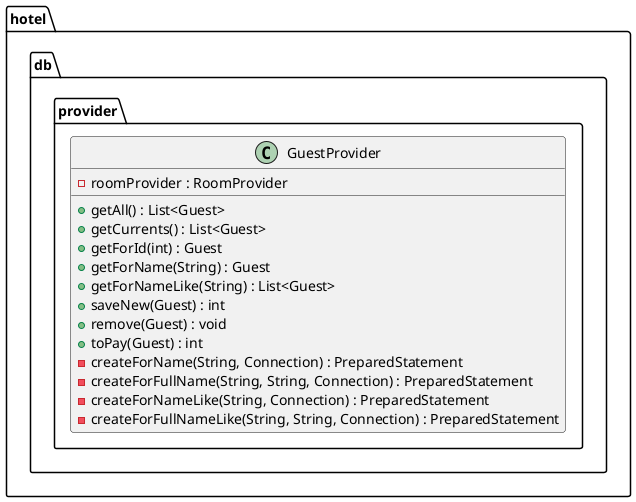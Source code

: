@startuml

class hotel.db.provider.GuestProvider {
    - roomProvider : RoomProvider
    + getAll() : List<Guest>
    + getCurrents() : List<Guest>
    + getForId(int) : Guest
    + getForName(String) : Guest
    + getForNameLike(String) : List<Guest>
    + saveNew(Guest) : int
    + remove(Guest) : void
    + toPay(Guest) : int
    - createForName(String, Connection) : PreparedStatement
    - createForFullName(String, String, Connection) : PreparedStatement
    - createForNameLike(String, Connection) : PreparedStatement
    - createForFullNameLike(String, String, Connection) : PreparedStatement
}

@enduml